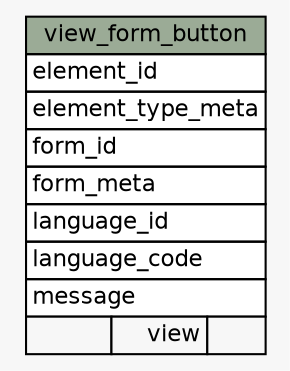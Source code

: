 // dot 2.38.0 on Linux 3.19.0-18-generic
// SchemaSpy rev 590
digraph "view_form_button" {
  graph [
    rankdir="RL"
    bgcolor="#f7f7f7"
    nodesep="0.18"
    ranksep="0.46"
    fontname="Helvetica"
    fontsize="11"
  ];
  node [
    fontname="Helvetica"
    fontsize="11"
    shape="plaintext"
  ];
  edge [
    arrowsize="0.8"
  ];
  "view_form_button" [
    label=<
    <TABLE BORDER="0" CELLBORDER="1" CELLSPACING="0" BGCOLOR="#ffffff">
      <TR><TD COLSPAN="3" BGCOLOR="#9bab96" ALIGN="CENTER">view_form_button</TD></TR>
      <TR><TD PORT="element_id" COLSPAN="3" ALIGN="LEFT">element_id</TD></TR>
      <TR><TD PORT="element_type_meta" COLSPAN="3" ALIGN="LEFT">element_type_meta</TD></TR>
      <TR><TD PORT="form_id" COLSPAN="3" ALIGN="LEFT">form_id</TD></TR>
      <TR><TD PORT="form_meta" COLSPAN="3" ALIGN="LEFT">form_meta</TD></TR>
      <TR><TD PORT="language_id" COLSPAN="3" ALIGN="LEFT">language_id</TD></TR>
      <TR><TD PORT="language_code" COLSPAN="3" ALIGN="LEFT">language_code</TD></TR>
      <TR><TD PORT="message" COLSPAN="3" ALIGN="LEFT">message</TD></TR>
      <TR><TD ALIGN="LEFT" BGCOLOR="#f7f7f7">  </TD><TD ALIGN="RIGHT" BGCOLOR="#f7f7f7">view</TD><TD ALIGN="RIGHT" BGCOLOR="#f7f7f7">  </TD></TR>
    </TABLE>>
    URL="tables/view_form_button.html"
    tooltip="view_form_button"
  ];
}
